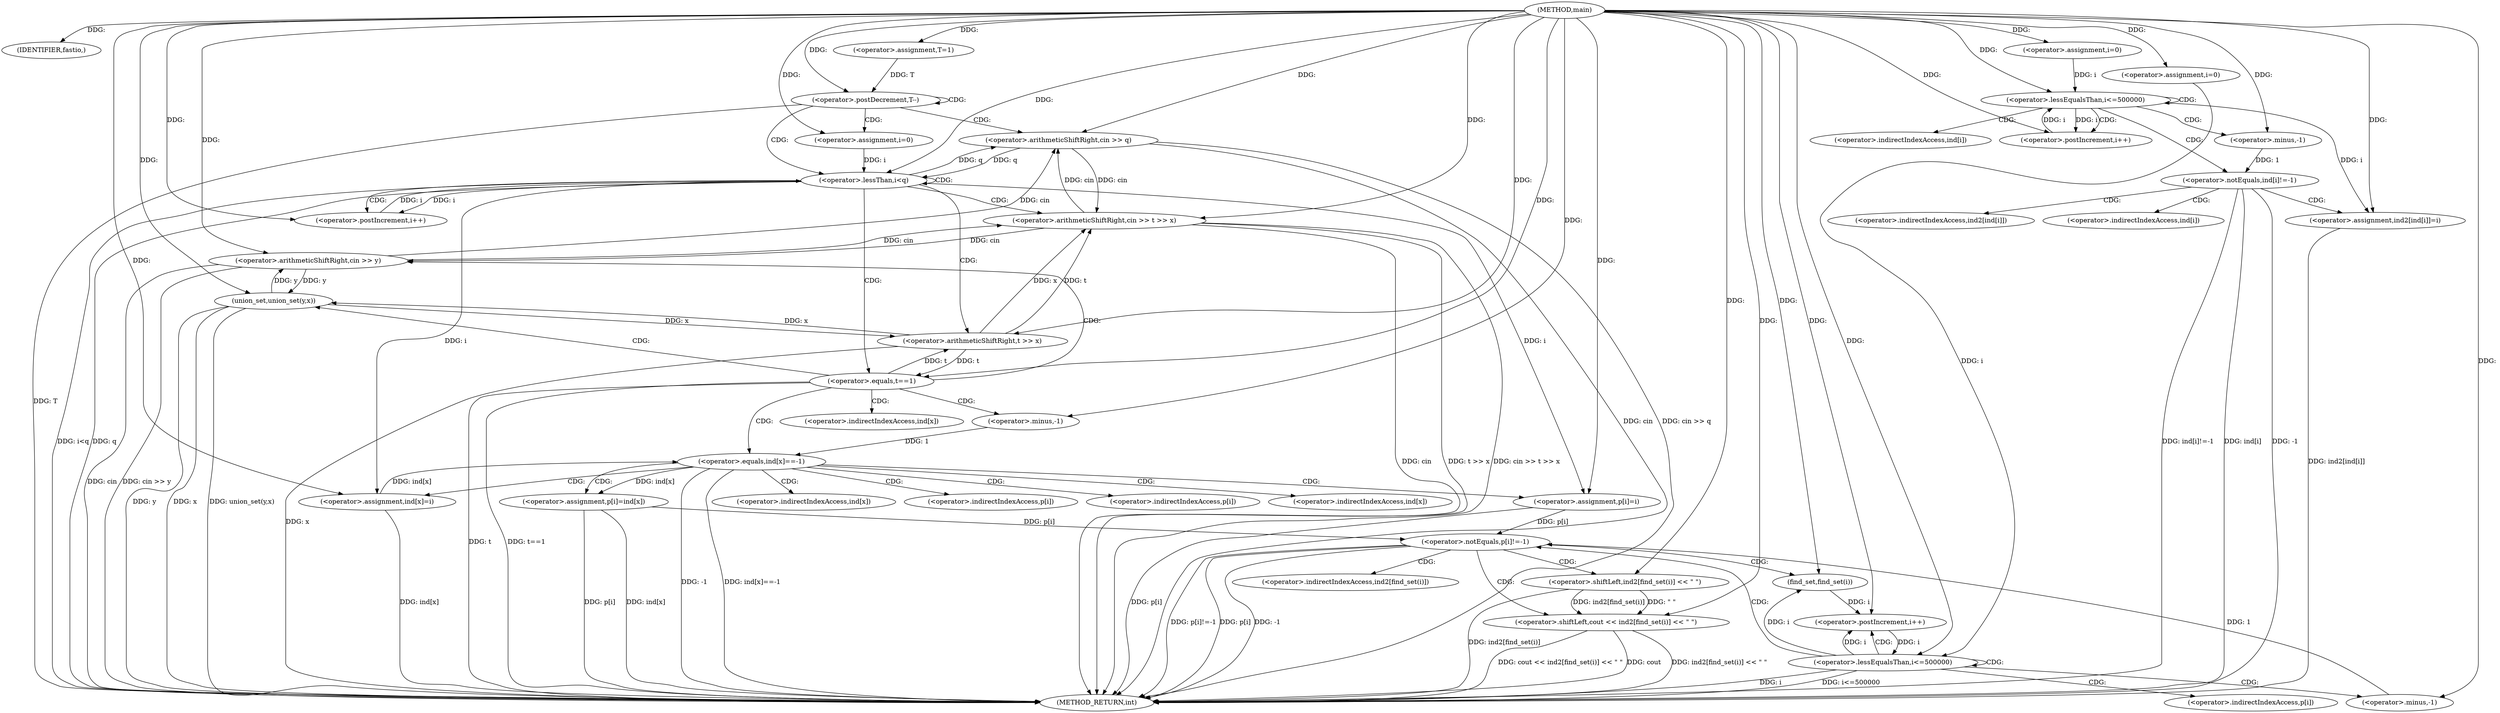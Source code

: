 digraph "main" {  
"1000199" [label = "(METHOD,main)" ]
"1000326" [label = "(METHOD_RETURN,int)" ]
"1000201" [label = "(IDENTIFIER,fastio,)" ]
"1000203" [label = "(<operator>.assignment,T=1)" ]
"1000207" [label = "(<operator>.postDecrement,T--)" ]
"1000275" [label = "(<operator>.assignment,i=0)" ]
"1000278" [label = "(<operator>.lessEqualsThan,i<=500000)" ]
"1000281" [label = "(<operator>.postIncrement,i++)" ]
"1000301" [label = "(<operator>.assignment,i=0)" ]
"1000304" [label = "(<operator>.lessEqualsThan,i<=500000)" ]
"1000307" [label = "(<operator>.postIncrement,i++)" ]
"1000211" [label = "(<operator>.arithmeticShiftRight,cin >> q)" ]
"1000216" [label = "(<operator>.assignment,i=0)" ]
"1000219" [label = "(<operator>.lessThan,i<q)" ]
"1000222" [label = "(<operator>.postIncrement,i++)" ]
"1000285" [label = "(<operator>.notEquals,ind[i]!=-1)" ]
"1000311" [label = "(<operator>.notEquals,p[i]!=-1)" ]
"1000228" [label = "(<operator>.arithmeticShiftRight,cin >> t >> x)" ]
"1000292" [label = "(<operator>.assignment,ind2[ind[i]]=i)" ]
"1000318" [label = "(<operator>.shiftLeft,cout << ind2[find_set(i)] << \" \")" ]
"1000234" [label = "(<operator>.equals,t==1)" ]
"1000289" [label = "(<operator>.minus,-1)" ]
"1000315" [label = "(<operator>.minus,-1)" ]
"1000230" [label = "(<operator>.arithmeticShiftRight,t >> x)" ]
"1000320" [label = "(<operator>.shiftLeft,ind2[find_set(i)] << \" \")" ]
"1000239" [label = "(<operator>.equals,ind[x]==-1)" ]
"1000267" [label = "(<operator>.arithmeticShiftRight,cin >> y)" ]
"1000270" [label = "(union_set,union_set(y,x))" ]
"1000246" [label = "(<operator>.assignment,ind[x]=i)" ]
"1000251" [label = "(<operator>.assignment,p[i]=i)" ]
"1000323" [label = "(find_set,find_set(i))" ]
"1000243" [label = "(<operator>.minus,-1)" ]
"1000258" [label = "(<operator>.assignment,p[i]=ind[x])" ]
"1000286" [label = "(<operator>.indirectIndexAccess,ind[i])" ]
"1000312" [label = "(<operator>.indirectIndexAccess,p[i])" ]
"1000293" [label = "(<operator>.indirectIndexAccess,ind2[ind[i]])" ]
"1000295" [label = "(<operator>.indirectIndexAccess,ind[i])" ]
"1000321" [label = "(<operator>.indirectIndexAccess,ind2[find_set(i)])" ]
"1000240" [label = "(<operator>.indirectIndexAccess,ind[x])" ]
"1000247" [label = "(<operator>.indirectIndexAccess,ind[x])" ]
"1000252" [label = "(<operator>.indirectIndexAccess,p[i])" ]
"1000259" [label = "(<operator>.indirectIndexAccess,p[i])" ]
"1000262" [label = "(<operator>.indirectIndexAccess,ind[x])" ]
  "1000207" -> "1000326"  [ label = "DDG: T"] 
  "1000304" -> "1000326"  [ label = "DDG: i"] 
  "1000304" -> "1000326"  [ label = "DDG: i<=500000"] 
  "1000311" -> "1000326"  [ label = "DDG: p[i]"] 
  "1000311" -> "1000326"  [ label = "DDG: -1"] 
  "1000311" -> "1000326"  [ label = "DDG: p[i]!=-1"] 
  "1000320" -> "1000326"  [ label = "DDG: ind2[find_set(i)]"] 
  "1000318" -> "1000326"  [ label = "DDG: ind2[find_set(i)] << \" \""] 
  "1000318" -> "1000326"  [ label = "DDG: cout << ind2[find_set(i)] << \" \""] 
  "1000285" -> "1000326"  [ label = "DDG: ind[i]"] 
  "1000285" -> "1000326"  [ label = "DDG: -1"] 
  "1000285" -> "1000326"  [ label = "DDG: ind[i]!=-1"] 
  "1000292" -> "1000326"  [ label = "DDG: ind2[ind[i]]"] 
  "1000211" -> "1000326"  [ label = "DDG: cin"] 
  "1000211" -> "1000326"  [ label = "DDG: cin >> q"] 
  "1000219" -> "1000326"  [ label = "DDG: q"] 
  "1000219" -> "1000326"  [ label = "DDG: i<q"] 
  "1000228" -> "1000326"  [ label = "DDG: cin"] 
  "1000230" -> "1000326"  [ label = "DDG: x"] 
  "1000228" -> "1000326"  [ label = "DDG: t >> x"] 
  "1000228" -> "1000326"  [ label = "DDG: cin >> t >> x"] 
  "1000234" -> "1000326"  [ label = "DDG: t"] 
  "1000234" -> "1000326"  [ label = "DDG: t==1"] 
  "1000267" -> "1000326"  [ label = "DDG: cin"] 
  "1000267" -> "1000326"  [ label = "DDG: cin >> y"] 
  "1000270" -> "1000326"  [ label = "DDG: y"] 
  "1000270" -> "1000326"  [ label = "DDG: x"] 
  "1000270" -> "1000326"  [ label = "DDG: union_set(y,x)"] 
  "1000239" -> "1000326"  [ label = "DDG: -1"] 
  "1000239" -> "1000326"  [ label = "DDG: ind[x]==-1"] 
  "1000258" -> "1000326"  [ label = "DDG: p[i]"] 
  "1000258" -> "1000326"  [ label = "DDG: ind[x]"] 
  "1000246" -> "1000326"  [ label = "DDG: ind[x]"] 
  "1000251" -> "1000326"  [ label = "DDG: p[i]"] 
  "1000318" -> "1000326"  [ label = "DDG: cout"] 
  "1000199" -> "1000201"  [ label = "DDG: "] 
  "1000199" -> "1000203"  [ label = "DDG: "] 
  "1000199" -> "1000275"  [ label = "DDG: "] 
  "1000199" -> "1000301"  [ label = "DDG: "] 
  "1000203" -> "1000207"  [ label = "DDG: T"] 
  "1000199" -> "1000207"  [ label = "DDG: "] 
  "1000275" -> "1000278"  [ label = "DDG: i"] 
  "1000281" -> "1000278"  [ label = "DDG: i"] 
  "1000199" -> "1000278"  [ label = "DDG: "] 
  "1000278" -> "1000281"  [ label = "DDG: i"] 
  "1000199" -> "1000281"  [ label = "DDG: "] 
  "1000301" -> "1000304"  [ label = "DDG: i"] 
  "1000307" -> "1000304"  [ label = "DDG: i"] 
  "1000199" -> "1000304"  [ label = "DDG: "] 
  "1000304" -> "1000307"  [ label = "DDG: i"] 
  "1000323" -> "1000307"  [ label = "DDG: i"] 
  "1000199" -> "1000307"  [ label = "DDG: "] 
  "1000228" -> "1000211"  [ label = "DDG: cin"] 
  "1000267" -> "1000211"  [ label = "DDG: cin"] 
  "1000199" -> "1000211"  [ label = "DDG: "] 
  "1000219" -> "1000211"  [ label = "DDG: q"] 
  "1000199" -> "1000216"  [ label = "DDG: "] 
  "1000216" -> "1000219"  [ label = "DDG: i"] 
  "1000222" -> "1000219"  [ label = "DDG: i"] 
  "1000199" -> "1000219"  [ label = "DDG: "] 
  "1000211" -> "1000219"  [ label = "DDG: q"] 
  "1000219" -> "1000222"  [ label = "DDG: i"] 
  "1000199" -> "1000222"  [ label = "DDG: "] 
  "1000289" -> "1000285"  [ label = "DDG: 1"] 
  "1000278" -> "1000292"  [ label = "DDG: i"] 
  "1000199" -> "1000292"  [ label = "DDG: "] 
  "1000258" -> "1000311"  [ label = "DDG: p[i]"] 
  "1000251" -> "1000311"  [ label = "DDG: p[i]"] 
  "1000315" -> "1000311"  [ label = "DDG: 1"] 
  "1000211" -> "1000228"  [ label = "DDG: cin"] 
  "1000267" -> "1000228"  [ label = "DDG: cin"] 
  "1000199" -> "1000228"  [ label = "DDG: "] 
  "1000230" -> "1000228"  [ label = "DDG: t"] 
  "1000230" -> "1000228"  [ label = "DDG: x"] 
  "1000199" -> "1000289"  [ label = "DDG: "] 
  "1000199" -> "1000315"  [ label = "DDG: "] 
  "1000199" -> "1000318"  [ label = "DDG: "] 
  "1000320" -> "1000318"  [ label = "DDG: \" \""] 
  "1000320" -> "1000318"  [ label = "DDG: ind2[find_set(i)]"] 
  "1000234" -> "1000230"  [ label = "DDG: t"] 
  "1000199" -> "1000230"  [ label = "DDG: "] 
  "1000270" -> "1000230"  [ label = "DDG: x"] 
  "1000230" -> "1000234"  [ label = "DDG: t"] 
  "1000199" -> "1000234"  [ label = "DDG: "] 
  "1000199" -> "1000320"  [ label = "DDG: "] 
  "1000246" -> "1000239"  [ label = "DDG: ind[x]"] 
  "1000243" -> "1000239"  [ label = "DDG: 1"] 
  "1000219" -> "1000246"  [ label = "DDG: i"] 
  "1000199" -> "1000246"  [ label = "DDG: "] 
  "1000199" -> "1000251"  [ label = "DDG: "] 
  "1000219" -> "1000251"  [ label = "DDG: i"] 
  "1000228" -> "1000267"  [ label = "DDG: cin"] 
  "1000199" -> "1000267"  [ label = "DDG: "] 
  "1000270" -> "1000267"  [ label = "DDG: y"] 
  "1000267" -> "1000270"  [ label = "DDG: y"] 
  "1000199" -> "1000270"  [ label = "DDG: "] 
  "1000230" -> "1000270"  [ label = "DDG: x"] 
  "1000304" -> "1000323"  [ label = "DDG: i"] 
  "1000199" -> "1000323"  [ label = "DDG: "] 
  "1000199" -> "1000243"  [ label = "DDG: "] 
  "1000239" -> "1000258"  [ label = "DDG: ind[x]"] 
  "1000207" -> "1000211"  [ label = "CDG: "] 
  "1000207" -> "1000216"  [ label = "CDG: "] 
  "1000207" -> "1000219"  [ label = "CDG: "] 
  "1000207" -> "1000207"  [ label = "CDG: "] 
  "1000278" -> "1000286"  [ label = "CDG: "] 
  "1000278" -> "1000285"  [ label = "CDG: "] 
  "1000278" -> "1000281"  [ label = "CDG: "] 
  "1000278" -> "1000289"  [ label = "CDG: "] 
  "1000278" -> "1000278"  [ label = "CDG: "] 
  "1000304" -> "1000315"  [ label = "CDG: "] 
  "1000304" -> "1000312"  [ label = "CDG: "] 
  "1000304" -> "1000307"  [ label = "CDG: "] 
  "1000304" -> "1000304"  [ label = "CDG: "] 
  "1000304" -> "1000311"  [ label = "CDG: "] 
  "1000219" -> "1000230"  [ label = "CDG: "] 
  "1000219" -> "1000219"  [ label = "CDG: "] 
  "1000219" -> "1000234"  [ label = "CDG: "] 
  "1000219" -> "1000222"  [ label = "CDG: "] 
  "1000219" -> "1000228"  [ label = "CDG: "] 
  "1000285" -> "1000293"  [ label = "CDG: "] 
  "1000285" -> "1000295"  [ label = "CDG: "] 
  "1000285" -> "1000292"  [ label = "CDG: "] 
  "1000311" -> "1000323"  [ label = "CDG: "] 
  "1000311" -> "1000321"  [ label = "CDG: "] 
  "1000311" -> "1000318"  [ label = "CDG: "] 
  "1000311" -> "1000320"  [ label = "CDG: "] 
  "1000234" -> "1000239"  [ label = "CDG: "] 
  "1000234" -> "1000243"  [ label = "CDG: "] 
  "1000234" -> "1000267"  [ label = "CDG: "] 
  "1000234" -> "1000240"  [ label = "CDG: "] 
  "1000234" -> "1000270"  [ label = "CDG: "] 
  "1000239" -> "1000247"  [ label = "CDG: "] 
  "1000239" -> "1000258"  [ label = "CDG: "] 
  "1000239" -> "1000246"  [ label = "CDG: "] 
  "1000239" -> "1000259"  [ label = "CDG: "] 
  "1000239" -> "1000251"  [ label = "CDG: "] 
  "1000239" -> "1000262"  [ label = "CDG: "] 
  "1000239" -> "1000252"  [ label = "CDG: "] 
}
